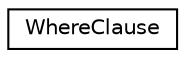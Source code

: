 digraph "Graphical Class Hierarchy"
{
  edge [fontname="Helvetica",fontsize="10",labelfontname="Helvetica",labelfontsize="10"];
  node [fontname="Helvetica",fontsize="10",shape=record];
  rankdir="LR";
  Node1 [label="WhereClause",height=0.2,width=0.4,color="black", fillcolor="white", style="filled",URL="$structWhereClause.html"];
}
